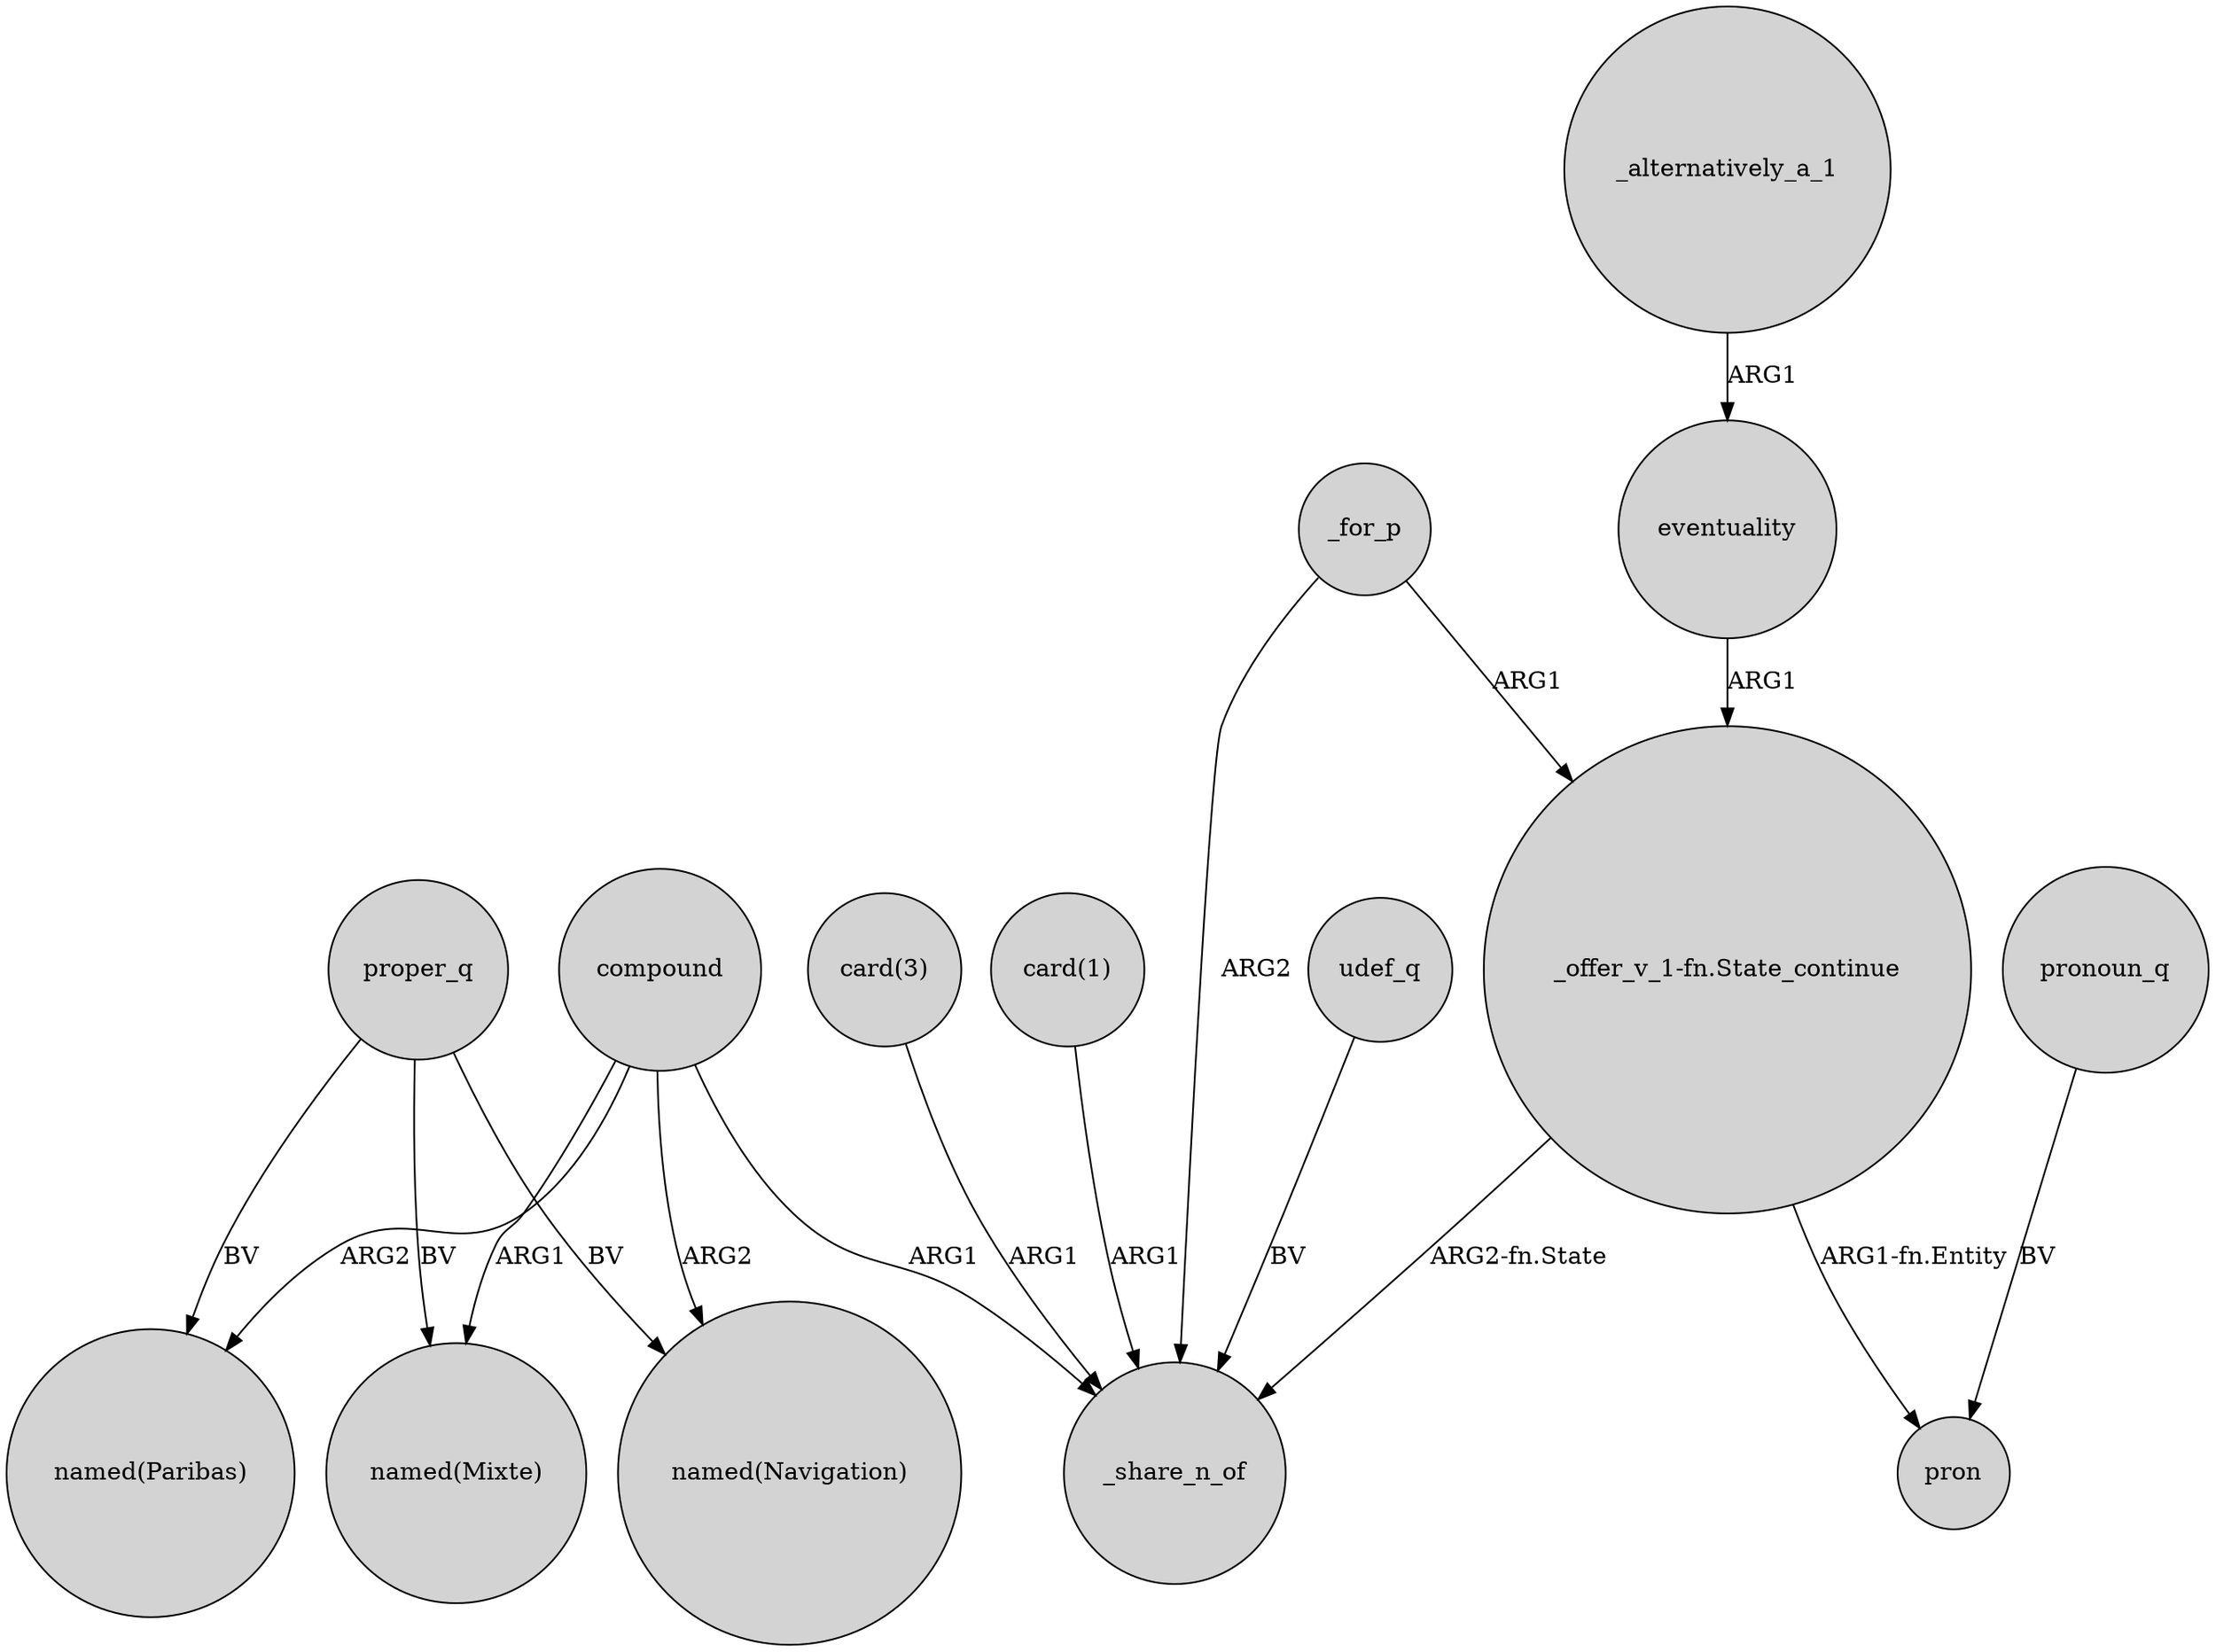 digraph {
	node [shape=circle style=filled]
	"_offer_v_1-fn.State_continue" -> _share_n_of [label="ARG2-fn.State"]
	_for_p -> "_offer_v_1-fn.State_continue" [label=ARG1]
	"_offer_v_1-fn.State_continue" -> pron [label="ARG1-fn.Entity"]
	compound -> "named(Navigation)" [label=ARG2]
	udef_q -> _share_n_of [label=BV]
	_for_p -> _share_n_of [label=ARG2]
	"card(3)" -> _share_n_of [label=ARG1]
	compound -> "named(Paribas)" [label=ARG2]
	_alternatively_a_1 -> eventuality [label=ARG1]
	proper_q -> "named(Mixte)" [label=BV]
	eventuality -> "_offer_v_1-fn.State_continue" [label=ARG1]
	compound -> _share_n_of [label=ARG1]
	"card(1)" -> _share_n_of [label=ARG1]
	pronoun_q -> pron [label=BV]
	proper_q -> "named(Paribas)" [label=BV]
	compound -> "named(Mixte)" [label=ARG1]
	proper_q -> "named(Navigation)" [label=BV]
}

